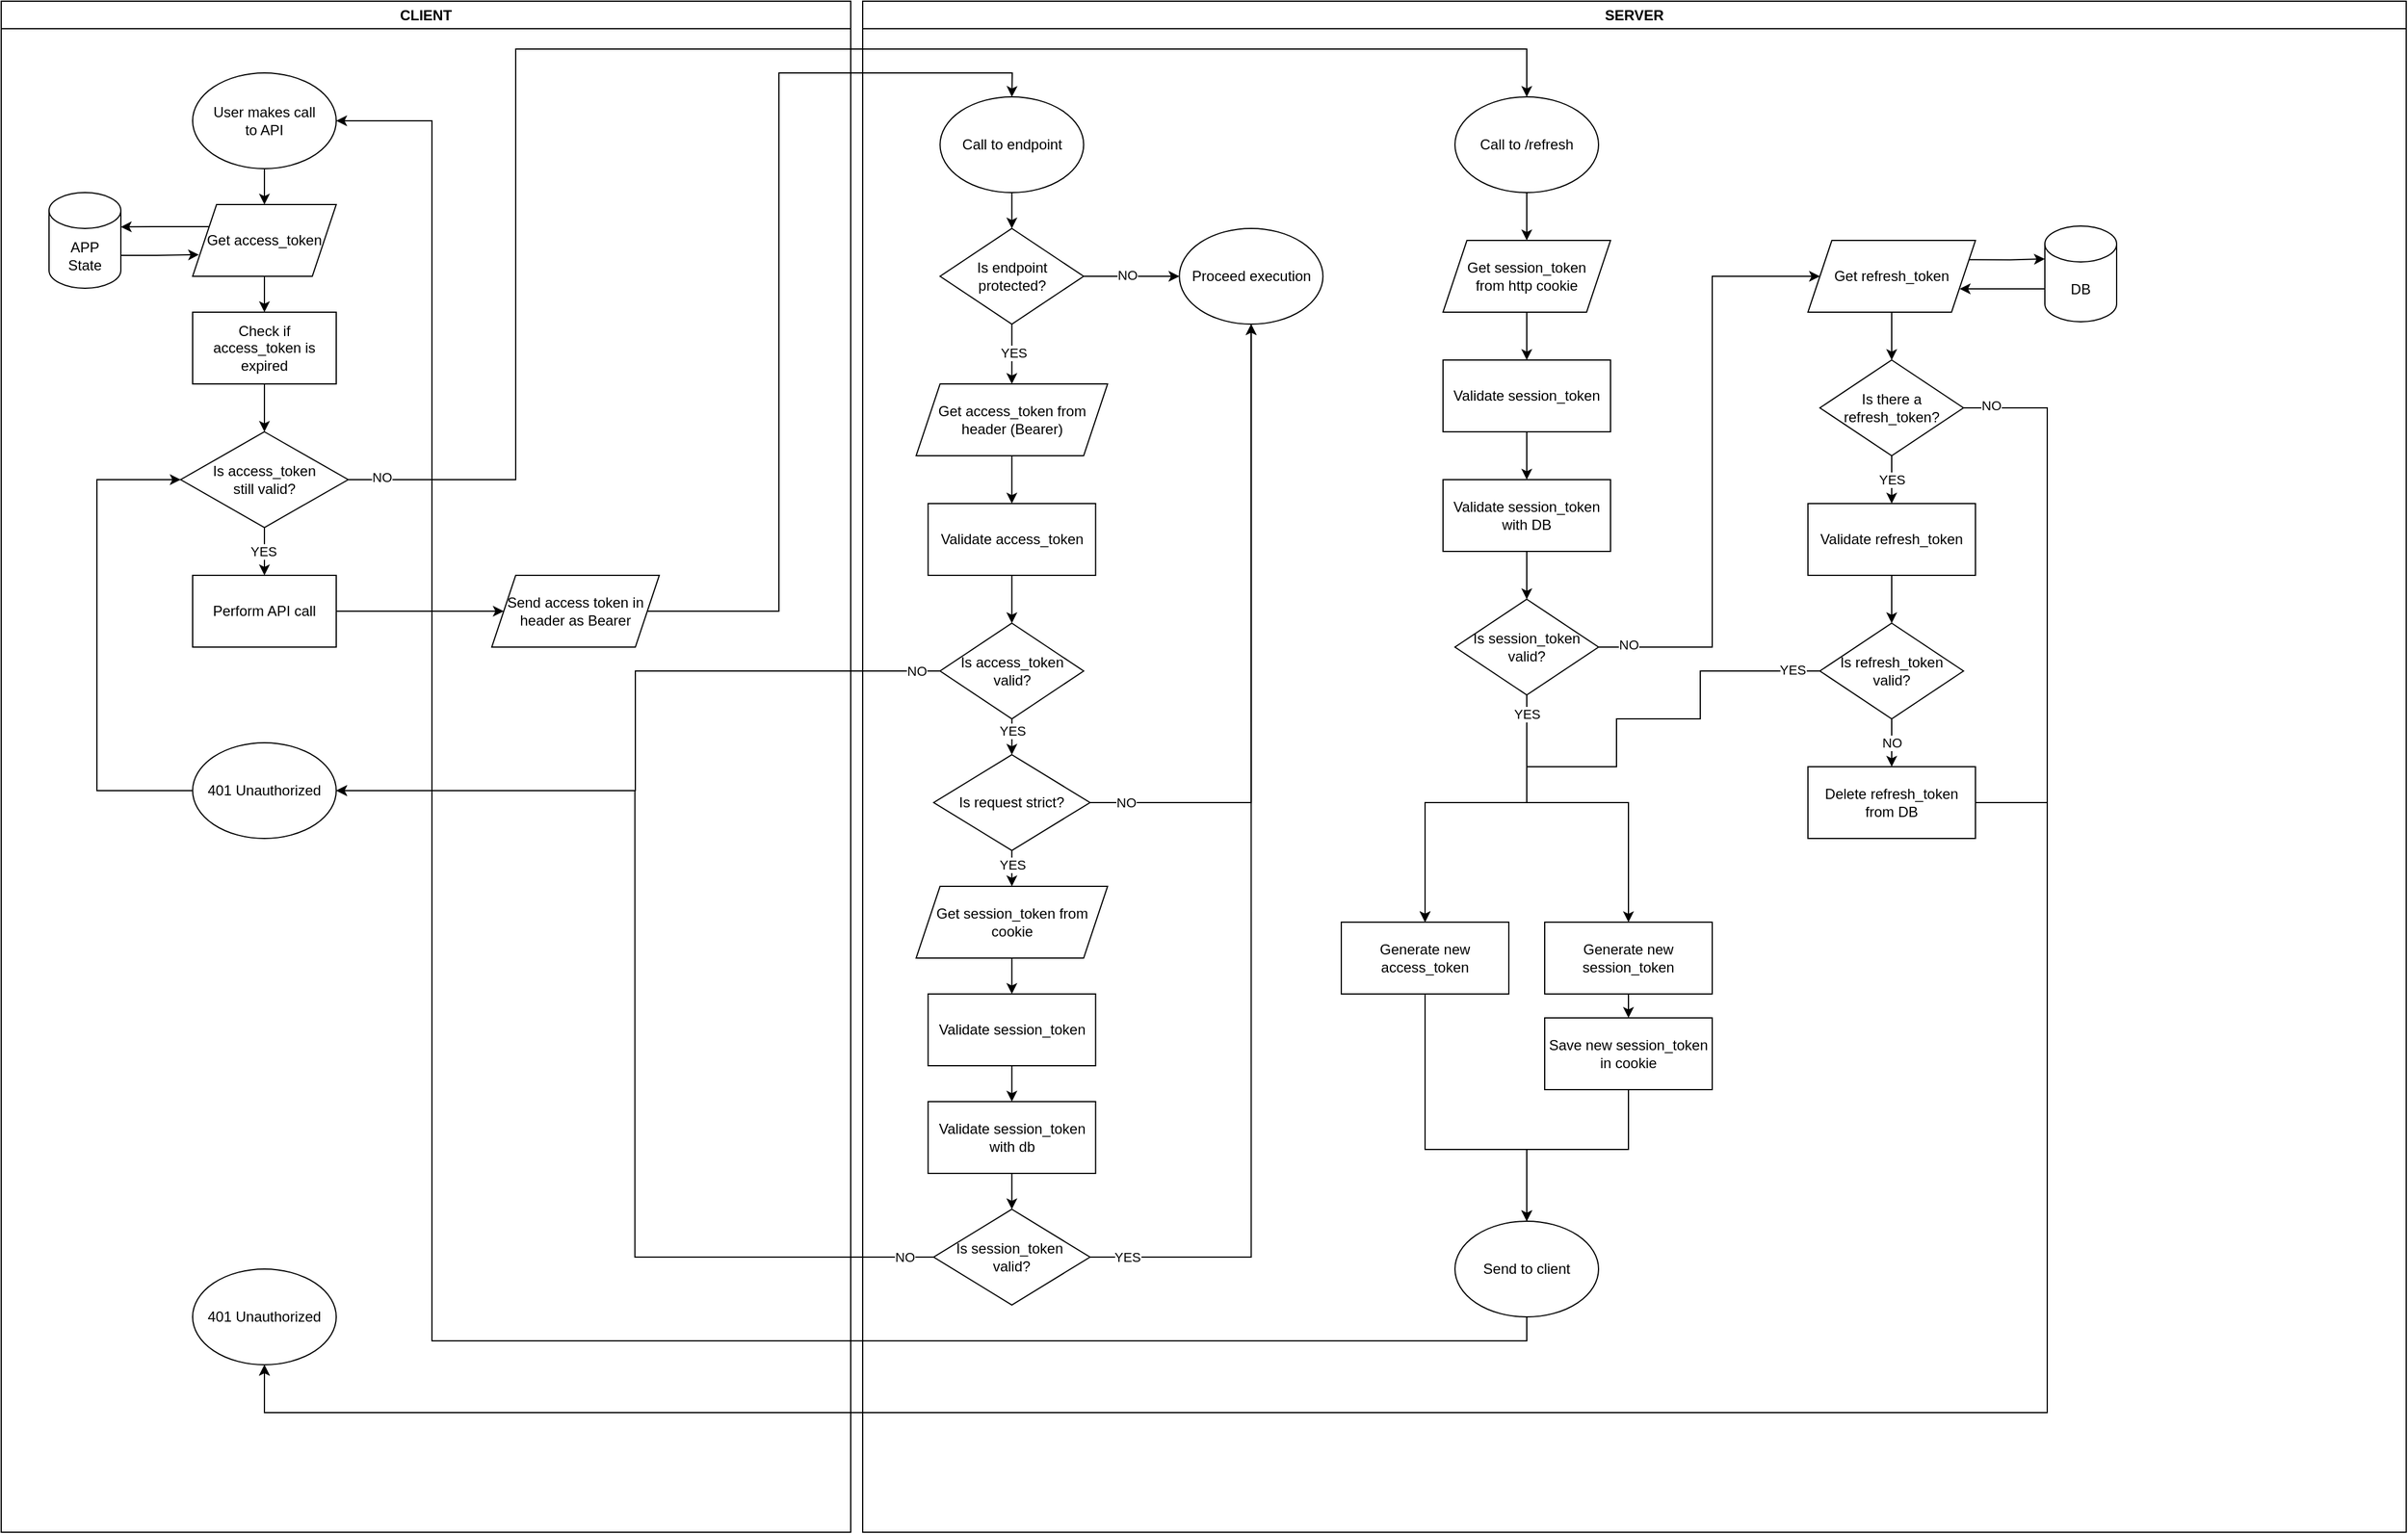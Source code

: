 <mxfile version="26.0.10">
  <diagram name="Pagina-1" id="DDUY1UNMeC0otpBhnB4u">
    <mxGraphModel dx="1554" dy="2152" grid="1" gridSize="10" guides="1" tooltips="1" connect="1" arrows="1" fold="1" page="1" pageScale="1" pageWidth="827" pageHeight="1169" math="0" shadow="0">
      <root>
        <mxCell id="0" />
        <mxCell id="1" parent="0" />
        <mxCell id="Vl5siXeR6WMwdlyUBJ0l-20" value="" style="edgeStyle=orthogonalEdgeStyle;rounded=0;orthogonalLoop=1;jettySize=auto;html=1;entryX=0.5;entryY=0;entryDx=0;entryDy=0;exitX=1;exitY=0.5;exitDx=0;exitDy=0;" parent="1" source="Vl5siXeR6WMwdlyUBJ0l-14" target="Vl5siXeR6WMwdlyUBJ0l-19" edge="1">
          <mxGeometry relative="1" as="geometry">
            <Array as="points">
              <mxPoint x="450" y="380" />
              <mxPoint x="450" y="20" />
              <mxPoint x="1295" y="20" />
            </Array>
          </mxGeometry>
        </mxCell>
        <mxCell id="Vl5siXeR6WMwdlyUBJ0l-236" value="NO" style="edgeLabel;html=1;align=center;verticalAlign=middle;resizable=0;points=[];" parent="Vl5siXeR6WMwdlyUBJ0l-20" vertex="1" connectable="0">
          <mxGeometry x="-0.958" y="2" relative="1" as="geometry">
            <mxPoint x="-1" as="offset" />
          </mxGeometry>
        </mxCell>
        <mxCell id="Vl5siXeR6WMwdlyUBJ0l-28" value="" style="endArrow=classic;html=1;rounded=0;exitX=1;exitY=0.5;exitDx=0;exitDy=0;entryX=0.5;entryY=0;entryDx=0;entryDy=0;" parent="1" source="Vl5siXeR6WMwdlyUBJ0l-36" target="Vl5siXeR6WMwdlyUBJ0l-24" edge="1">
          <mxGeometry relative="1" as="geometry">
            <mxPoint x="490" y="510" as="sourcePoint" />
            <mxPoint x="860" y="40" as="targetPoint" />
            <Array as="points">
              <mxPoint x="670" y="490" />
              <mxPoint x="670" y="40" />
              <mxPoint x="865" y="40" />
            </Array>
          </mxGeometry>
        </mxCell>
        <mxCell id="Vl5siXeR6WMwdlyUBJ0l-55" style="edgeStyle=orthogonalEdgeStyle;rounded=0;orthogonalLoop=1;jettySize=auto;html=1;entryX=1;entryY=0.5;entryDx=0;entryDy=0;" parent="1" source="Vl5siXeR6WMwdlyUBJ0l-50" target="Vl5siXeR6WMwdlyUBJ0l-54" edge="1">
          <mxGeometry relative="1" as="geometry">
            <Array as="points">
              <mxPoint x="550" y="540" />
              <mxPoint x="550" y="640" />
            </Array>
          </mxGeometry>
        </mxCell>
        <mxCell id="Vl5siXeR6WMwdlyUBJ0l-56" value="NO" style="edgeLabel;html=1;align=center;verticalAlign=middle;resizable=0;points=[];" parent="Vl5siXeR6WMwdlyUBJ0l-55" vertex="1" connectable="0">
          <mxGeometry x="0.047" y="-2" relative="1" as="geometry">
            <mxPoint x="237" y="-62" as="offset" />
          </mxGeometry>
        </mxCell>
        <mxCell id="Vl5siXeR6WMwdlyUBJ0l-57" value="SERVER" style="swimlane;whiteSpace=wrap;html=1;" parent="1" vertex="1">
          <mxGeometry x="740" y="-20" width="1290" height="1280" as="geometry">
            <mxRectangle x="740" y="-20" width="90" height="30" as="alternateBounds" />
          </mxGeometry>
        </mxCell>
        <mxCell id="Vl5siXeR6WMwdlyUBJ0l-77" style="edgeStyle=orthogonalEdgeStyle;rounded=0;orthogonalLoop=1;jettySize=auto;html=1;entryX=0.5;entryY=0;entryDx=0;entryDy=0;" parent="Vl5siXeR6WMwdlyUBJ0l-57" source="Vl5siXeR6WMwdlyUBJ0l-19" target="Vl5siXeR6WMwdlyUBJ0l-76" edge="1">
          <mxGeometry relative="1" as="geometry" />
        </mxCell>
        <mxCell id="Vl5siXeR6WMwdlyUBJ0l-19" value="Call to /refresh" style="ellipse;whiteSpace=wrap;html=1;" parent="Vl5siXeR6WMwdlyUBJ0l-57" vertex="1">
          <mxGeometry x="495" y="80" width="120" height="80" as="geometry" />
        </mxCell>
        <mxCell id="Vl5siXeR6WMwdlyUBJ0l-42" style="edgeStyle=orthogonalEdgeStyle;rounded=0;orthogonalLoop=1;jettySize=auto;html=1;exitX=0.5;exitY=1;exitDx=0;exitDy=0;entryX=0.5;entryY=0;entryDx=0;entryDy=0;" parent="Vl5siXeR6WMwdlyUBJ0l-57" source="Vl5siXeR6WMwdlyUBJ0l-24" target="Vl5siXeR6WMwdlyUBJ0l-38" edge="1">
          <mxGeometry relative="1" as="geometry" />
        </mxCell>
        <mxCell id="Vl5siXeR6WMwdlyUBJ0l-24" value="Call to endpoint" style="ellipse;whiteSpace=wrap;html=1;" parent="Vl5siXeR6WMwdlyUBJ0l-57" vertex="1">
          <mxGeometry x="64.67" y="80" width="120" height="80" as="geometry" />
        </mxCell>
        <mxCell id="Vl5siXeR6WMwdlyUBJ0l-40" value="" style="edgeStyle=orthogonalEdgeStyle;rounded=0;orthogonalLoop=1;jettySize=auto;html=1;entryX=0;entryY=0.5;entryDx=0;entryDy=0;" parent="Vl5siXeR6WMwdlyUBJ0l-57" source="Vl5siXeR6WMwdlyUBJ0l-38" target="Vl5siXeR6WMwdlyUBJ0l-43" edge="1">
          <mxGeometry relative="1" as="geometry">
            <mxPoint x="264.67" y="230" as="targetPoint" />
          </mxGeometry>
        </mxCell>
        <mxCell id="Vl5siXeR6WMwdlyUBJ0l-41" value="NO" style="edgeLabel;html=1;align=center;verticalAlign=middle;resizable=0;points=[];" parent="Vl5siXeR6WMwdlyUBJ0l-40" vertex="1" connectable="0">
          <mxGeometry x="-0.082" y="1" relative="1" as="geometry">
            <mxPoint as="offset" />
          </mxGeometry>
        </mxCell>
        <mxCell id="Vl5siXeR6WMwdlyUBJ0l-45" style="edgeStyle=orthogonalEdgeStyle;rounded=0;orthogonalLoop=1;jettySize=auto;html=1;exitX=0.5;exitY=1;exitDx=0;exitDy=0;entryX=0.5;entryY=0;entryDx=0;entryDy=0;" parent="Vl5siXeR6WMwdlyUBJ0l-57" source="Vl5siXeR6WMwdlyUBJ0l-38" target="Vl5siXeR6WMwdlyUBJ0l-44" edge="1">
          <mxGeometry relative="1" as="geometry" />
        </mxCell>
        <mxCell id="Vl5siXeR6WMwdlyUBJ0l-46" value="YES" style="edgeLabel;html=1;align=center;verticalAlign=middle;resizable=0;points=[];" parent="Vl5siXeR6WMwdlyUBJ0l-45" vertex="1" connectable="0">
          <mxGeometry x="-0.045" y="1" relative="1" as="geometry">
            <mxPoint as="offset" />
          </mxGeometry>
        </mxCell>
        <mxCell id="Vl5siXeR6WMwdlyUBJ0l-38" value="Is endpoint protected?" style="rhombus;whiteSpace=wrap;html=1;" parent="Vl5siXeR6WMwdlyUBJ0l-57" vertex="1">
          <mxGeometry x="64.67" y="190" width="120" height="80" as="geometry" />
        </mxCell>
        <mxCell id="Vl5siXeR6WMwdlyUBJ0l-43" value="Proceed execution" style="ellipse;whiteSpace=wrap;html=1;" parent="Vl5siXeR6WMwdlyUBJ0l-57" vertex="1">
          <mxGeometry x="264.67" y="190" width="120" height="80" as="geometry" />
        </mxCell>
        <mxCell id="Vl5siXeR6WMwdlyUBJ0l-48" style="edgeStyle=orthogonalEdgeStyle;rounded=0;orthogonalLoop=1;jettySize=auto;html=1;exitX=0.5;exitY=1;exitDx=0;exitDy=0;entryX=0.5;entryY=0;entryDx=0;entryDy=0;" parent="Vl5siXeR6WMwdlyUBJ0l-57" source="Vl5siXeR6WMwdlyUBJ0l-44" target="Vl5siXeR6WMwdlyUBJ0l-47" edge="1">
          <mxGeometry relative="1" as="geometry" />
        </mxCell>
        <mxCell id="Vl5siXeR6WMwdlyUBJ0l-44" value="Get access_token from header (Bearer)" style="shape=parallelogram;perimeter=parallelogramPerimeter;whiteSpace=wrap;html=1;fixedSize=1;" parent="Vl5siXeR6WMwdlyUBJ0l-57" vertex="1">
          <mxGeometry x="44.67" y="320" width="160" height="60" as="geometry" />
        </mxCell>
        <mxCell id="Vl5siXeR6WMwdlyUBJ0l-51" style="edgeStyle=orthogonalEdgeStyle;rounded=0;orthogonalLoop=1;jettySize=auto;html=1;exitX=0.5;exitY=1;exitDx=0;exitDy=0;entryX=0.5;entryY=0;entryDx=0;entryDy=0;" parent="Vl5siXeR6WMwdlyUBJ0l-57" source="Vl5siXeR6WMwdlyUBJ0l-47" target="Vl5siXeR6WMwdlyUBJ0l-50" edge="1">
          <mxGeometry relative="1" as="geometry" />
        </mxCell>
        <mxCell id="Vl5siXeR6WMwdlyUBJ0l-47" value="Validate access_&lt;span style=&quot;background-color: transparent; color: light-dark(rgb(0, 0, 0), rgb(255, 255, 255));&quot;&gt;token&lt;/span&gt;" style="rounded=0;whiteSpace=wrap;html=1;" parent="Vl5siXeR6WMwdlyUBJ0l-57" vertex="1">
          <mxGeometry x="54.67" y="420" width="140" height="60" as="geometry" />
        </mxCell>
        <mxCell id="Vl5siXeR6WMwdlyUBJ0l-79" value="YES" style="edgeStyle=orthogonalEdgeStyle;rounded=0;orthogonalLoop=1;jettySize=auto;html=1;entryX=0.5;entryY=0;entryDx=0;entryDy=0;" parent="Vl5siXeR6WMwdlyUBJ0l-57" source="Vl5siXeR6WMwdlyUBJ0l-50" target="Vl5siXeR6WMwdlyUBJ0l-78" edge="1">
          <mxGeometry x="0.2" relative="1" as="geometry">
            <mxPoint as="offset" />
          </mxGeometry>
        </mxCell>
        <mxCell id="Vl5siXeR6WMwdlyUBJ0l-50" value="Is access_&lt;span style=&quot;background-color: transparent; color: light-dark(rgb(0, 0, 0), rgb(255, 255, 255));&quot;&gt;token valid?&lt;/span&gt;" style="rhombus;whiteSpace=wrap;html=1;" parent="Vl5siXeR6WMwdlyUBJ0l-57" vertex="1">
          <mxGeometry x="64.67" y="520" width="120" height="80" as="geometry" />
        </mxCell>
        <mxCell id="Vl5siXeR6WMwdlyUBJ0l-142" style="edgeStyle=orthogonalEdgeStyle;rounded=0;orthogonalLoop=1;jettySize=auto;html=1;exitX=0.5;exitY=1;exitDx=0;exitDy=0;entryX=0.5;entryY=0;entryDx=0;entryDy=0;" parent="Vl5siXeR6WMwdlyUBJ0l-57" source="Vl5siXeR6WMwdlyUBJ0l-76" edge="1">
          <mxGeometry relative="1" as="geometry">
            <mxPoint x="555" y="300" as="targetPoint" />
          </mxGeometry>
        </mxCell>
        <mxCell id="Vl5siXeR6WMwdlyUBJ0l-76" value="Get session_token&lt;div&gt;from http cookie&lt;/div&gt;" style="shape=parallelogram;perimeter=parallelogramPerimeter;whiteSpace=wrap;html=1;fixedSize=1;" parent="Vl5siXeR6WMwdlyUBJ0l-57" vertex="1">
          <mxGeometry x="485" y="200" width="140" height="60" as="geometry" />
        </mxCell>
        <mxCell id="Vl5siXeR6WMwdlyUBJ0l-80" style="edgeStyle=orthogonalEdgeStyle;rounded=0;orthogonalLoop=1;jettySize=auto;html=1;exitX=1;exitY=0.5;exitDx=0;exitDy=0;entryX=0.5;entryY=1;entryDx=0;entryDy=0;" parent="Vl5siXeR6WMwdlyUBJ0l-57" source="Vl5siXeR6WMwdlyUBJ0l-78" target="Vl5siXeR6WMwdlyUBJ0l-43" edge="1">
          <mxGeometry relative="1" as="geometry" />
        </mxCell>
        <mxCell id="Vl5siXeR6WMwdlyUBJ0l-81" value="NO" style="edgeLabel;html=1;align=center;verticalAlign=middle;resizable=0;points=[];" parent="Vl5siXeR6WMwdlyUBJ0l-80" vertex="1" connectable="0">
          <mxGeometry x="-0.867" y="1" relative="1" as="geometry">
            <mxPoint x="-6" y="1" as="offset" />
          </mxGeometry>
        </mxCell>
        <mxCell id="Vl5siXeR6WMwdlyUBJ0l-105" value="YES" style="edgeStyle=orthogonalEdgeStyle;rounded=0;orthogonalLoop=1;jettySize=auto;html=1;" parent="Vl5siXeR6WMwdlyUBJ0l-57" source="Vl5siXeR6WMwdlyUBJ0l-78" target="Vl5siXeR6WMwdlyUBJ0l-104" edge="1">
          <mxGeometry x="-0.334" relative="1" as="geometry">
            <mxPoint y="2" as="offset" />
          </mxGeometry>
        </mxCell>
        <mxCell id="Vl5siXeR6WMwdlyUBJ0l-78" value="Is request strict?" style="rhombus;whiteSpace=wrap;html=1;" parent="Vl5siXeR6WMwdlyUBJ0l-57" vertex="1">
          <mxGeometry x="59.34" y="630" width="130.66" height="80" as="geometry" />
        </mxCell>
        <mxCell id="Vl5siXeR6WMwdlyUBJ0l-130" style="edgeStyle=orthogonalEdgeStyle;rounded=0;orthogonalLoop=1;jettySize=auto;html=1;exitX=0.5;exitY=1;exitDx=0;exitDy=0;entryX=0.5;entryY=0;entryDx=0;entryDy=0;" parent="Vl5siXeR6WMwdlyUBJ0l-57" source="Vl5siXeR6WMwdlyUBJ0l-104" target="Vl5siXeR6WMwdlyUBJ0l-129" edge="1">
          <mxGeometry relative="1" as="geometry" />
        </mxCell>
        <mxCell id="Vl5siXeR6WMwdlyUBJ0l-104" value="Get session_token from cookie" style="shape=parallelogram;perimeter=parallelogramPerimeter;whiteSpace=wrap;html=1;fixedSize=1;" parent="Vl5siXeR6WMwdlyUBJ0l-57" vertex="1">
          <mxGeometry x="44.67" y="740" width="160" height="60" as="geometry" />
        </mxCell>
        <mxCell id="Vl5siXeR6WMwdlyUBJ0l-132" style="edgeStyle=orthogonalEdgeStyle;rounded=0;orthogonalLoop=1;jettySize=auto;html=1;exitX=0.5;exitY=1;exitDx=0;exitDy=0;entryX=0.5;entryY=0;entryDx=0;entryDy=0;" parent="Vl5siXeR6WMwdlyUBJ0l-57" source="Vl5siXeR6WMwdlyUBJ0l-129" target="Vl5siXeR6WMwdlyUBJ0l-131" edge="1">
          <mxGeometry relative="1" as="geometry" />
        </mxCell>
        <mxCell id="Vl5siXeR6WMwdlyUBJ0l-129" value="Validate session_&lt;span style=&quot;background-color: transparent; color: light-dark(rgb(0, 0, 0), rgb(255, 255, 255));&quot;&gt;token&lt;/span&gt;" style="rounded=0;whiteSpace=wrap;html=1;" parent="Vl5siXeR6WMwdlyUBJ0l-57" vertex="1">
          <mxGeometry x="54.67" y="830" width="140" height="60" as="geometry" />
        </mxCell>
        <mxCell id="Vl5siXeR6WMwdlyUBJ0l-134" style="edgeStyle=orthogonalEdgeStyle;rounded=0;orthogonalLoop=1;jettySize=auto;html=1;exitX=0.5;exitY=1;exitDx=0;exitDy=0;entryX=0.5;entryY=0;entryDx=0;entryDy=0;" parent="Vl5siXeR6WMwdlyUBJ0l-57" source="Vl5siXeR6WMwdlyUBJ0l-131" target="Vl5siXeR6WMwdlyUBJ0l-133" edge="1">
          <mxGeometry relative="1" as="geometry" />
        </mxCell>
        <mxCell id="Vl5siXeR6WMwdlyUBJ0l-131" value="Validate session_token with db" style="rounded=0;whiteSpace=wrap;html=1;" parent="Vl5siXeR6WMwdlyUBJ0l-57" vertex="1">
          <mxGeometry x="54.67" y="920" width="140" height="60" as="geometry" />
        </mxCell>
        <mxCell id="Vl5siXeR6WMwdlyUBJ0l-135" style="edgeStyle=orthogonalEdgeStyle;rounded=0;orthogonalLoop=1;jettySize=auto;html=1;exitX=1;exitY=0.5;exitDx=0;exitDy=0;entryX=0.5;entryY=1;entryDx=0;entryDy=0;" parent="Vl5siXeR6WMwdlyUBJ0l-57" source="Vl5siXeR6WMwdlyUBJ0l-133" target="Vl5siXeR6WMwdlyUBJ0l-43" edge="1">
          <mxGeometry relative="1" as="geometry">
            <mxPoint x="310" y="690" as="targetPoint" />
            <mxPoint x="184.67" y="1055" as="sourcePoint" />
          </mxGeometry>
        </mxCell>
        <mxCell id="Vl5siXeR6WMwdlyUBJ0l-137" value="YES" style="edgeLabel;html=1;align=center;verticalAlign=middle;resizable=0;points=[];" parent="Vl5siXeR6WMwdlyUBJ0l-135" vertex="1" connectable="0">
          <mxGeometry x="-0.905" y="3" relative="1" as="geometry">
            <mxPoint x="-13" y="3" as="offset" />
          </mxGeometry>
        </mxCell>
        <mxCell id="Vl5siXeR6WMwdlyUBJ0l-133" value="Is session_token&amp;nbsp;&lt;div&gt;valid?&lt;/div&gt;" style="rhombus;whiteSpace=wrap;html=1;" parent="Vl5siXeR6WMwdlyUBJ0l-57" vertex="1">
          <mxGeometry x="59.34" y="1010" width="130.66" height="80" as="geometry" />
        </mxCell>
        <mxCell id="Vl5siXeR6WMwdlyUBJ0l-211" style="edgeStyle=orthogonalEdgeStyle;rounded=0;orthogonalLoop=1;jettySize=auto;html=1;exitX=0.5;exitY=1;exitDx=0;exitDy=0;entryX=0.5;entryY=0;entryDx=0;entryDy=0;" parent="Vl5siXeR6WMwdlyUBJ0l-57" source="Vl5siXeR6WMwdlyUBJ0l-176" target="Vl5siXeR6WMwdlyUBJ0l-210" edge="1">
          <mxGeometry relative="1" as="geometry" />
        </mxCell>
        <mxCell id="Vl5siXeR6WMwdlyUBJ0l-176" value="Validate session_token" style="rounded=0;whiteSpace=wrap;html=1;" parent="Vl5siXeR6WMwdlyUBJ0l-57" vertex="1">
          <mxGeometry x="485" y="300" width="140" height="60" as="geometry" />
        </mxCell>
        <mxCell id="Vl5siXeR6WMwdlyUBJ0l-214" style="edgeStyle=orthogonalEdgeStyle;rounded=0;orthogonalLoop=1;jettySize=auto;html=1;entryX=0.5;entryY=0;entryDx=0;entryDy=0;" parent="Vl5siXeR6WMwdlyUBJ0l-57" source="Vl5siXeR6WMwdlyUBJ0l-210" target="Vl5siXeR6WMwdlyUBJ0l-212" edge="1">
          <mxGeometry relative="1" as="geometry" />
        </mxCell>
        <mxCell id="Vl5siXeR6WMwdlyUBJ0l-210" value="Validate session_token&lt;div&gt;with DB&lt;/div&gt;" style="rounded=0;whiteSpace=wrap;html=1;" parent="Vl5siXeR6WMwdlyUBJ0l-57" vertex="1">
          <mxGeometry x="485" y="400" width="140" height="60" as="geometry" />
        </mxCell>
        <mxCell id="Vl5siXeR6WMwdlyUBJ0l-215" value="" style="edgeStyle=orthogonalEdgeStyle;rounded=0;orthogonalLoop=1;jettySize=auto;html=1;exitX=0.5;exitY=1;exitDx=0;exitDy=0;entryX=0.5;entryY=0;entryDx=0;entryDy=0;" parent="Vl5siXeR6WMwdlyUBJ0l-57" source="Vl5siXeR6WMwdlyUBJ0l-212" target="Vl5siXeR6WMwdlyUBJ0l-213" edge="1">
          <mxGeometry x="-0.742" y="10" relative="1" as="geometry">
            <Array as="points">
              <mxPoint x="555" y="670" />
              <mxPoint x="640" y="670" />
            </Array>
            <mxPoint as="offset" />
          </mxGeometry>
        </mxCell>
        <mxCell id="Vl5siXeR6WMwdlyUBJ0l-217" style="edgeStyle=orthogonalEdgeStyle;rounded=0;orthogonalLoop=1;jettySize=auto;html=1;exitX=0.5;exitY=1;exitDx=0;exitDy=0;entryX=0.5;entryY=0;entryDx=0;entryDy=0;" parent="Vl5siXeR6WMwdlyUBJ0l-57" source="Vl5siXeR6WMwdlyUBJ0l-212" target="Vl5siXeR6WMwdlyUBJ0l-216" edge="1">
          <mxGeometry relative="1" as="geometry">
            <Array as="points">
              <mxPoint x="555" y="670" />
              <mxPoint x="470" y="670" />
            </Array>
          </mxGeometry>
        </mxCell>
        <mxCell id="Vl5siXeR6WMwdlyUBJ0l-218" value="YES" style="edgeLabel;html=1;align=center;verticalAlign=middle;resizable=0;points=[];" parent="Vl5siXeR6WMwdlyUBJ0l-217" vertex="1" connectable="0">
          <mxGeometry x="-0.884" relative="1" as="geometry">
            <mxPoint as="offset" />
          </mxGeometry>
        </mxCell>
        <mxCell id="Vl5siXeR6WMwdlyUBJ0l-231" style="edgeStyle=orthogonalEdgeStyle;rounded=0;orthogonalLoop=1;jettySize=auto;html=1;entryX=0;entryY=0.5;entryDx=0;entryDy=0;" parent="Vl5siXeR6WMwdlyUBJ0l-57" source="Vl5siXeR6WMwdlyUBJ0l-212" target="Vl5siXeR6WMwdlyUBJ0l-230" edge="1">
          <mxGeometry relative="1" as="geometry">
            <Array as="points">
              <mxPoint x="710" y="540" />
              <mxPoint x="710" y="230" />
            </Array>
          </mxGeometry>
        </mxCell>
        <mxCell id="Vl5siXeR6WMwdlyUBJ0l-232" value="NO" style="edgeLabel;html=1;align=center;verticalAlign=middle;resizable=0;points=[];" parent="Vl5siXeR6WMwdlyUBJ0l-231" vertex="1" connectable="0">
          <mxGeometry x="-0.901" y="2" relative="1" as="geometry">
            <mxPoint as="offset" />
          </mxGeometry>
        </mxCell>
        <mxCell id="Vl5siXeR6WMwdlyUBJ0l-212" value="Is session_token valid?" style="rhombus;whiteSpace=wrap;html=1;" parent="Vl5siXeR6WMwdlyUBJ0l-57" vertex="1">
          <mxGeometry x="495" y="500" width="120" height="80" as="geometry" />
        </mxCell>
        <mxCell id="Vl5siXeR6WMwdlyUBJ0l-224" style="edgeStyle=orthogonalEdgeStyle;rounded=0;orthogonalLoop=1;jettySize=auto;html=1;exitX=0.5;exitY=1;exitDx=0;exitDy=0;entryX=0.5;entryY=0;entryDx=0;entryDy=0;" parent="Vl5siXeR6WMwdlyUBJ0l-57" source="Vl5siXeR6WMwdlyUBJ0l-213" target="Vl5siXeR6WMwdlyUBJ0l-223" edge="1">
          <mxGeometry relative="1" as="geometry" />
        </mxCell>
        <mxCell id="Vl5siXeR6WMwdlyUBJ0l-213" value="Generate new session_token" style="rounded=0;whiteSpace=wrap;html=1;" parent="Vl5siXeR6WMwdlyUBJ0l-57" vertex="1">
          <mxGeometry x="570" y="770" width="140" height="60" as="geometry" />
        </mxCell>
        <mxCell id="Vl5siXeR6WMwdlyUBJ0l-226" style="edgeStyle=orthogonalEdgeStyle;rounded=0;orthogonalLoop=1;jettySize=auto;html=1;exitX=0.5;exitY=1;exitDx=0;exitDy=0;" parent="Vl5siXeR6WMwdlyUBJ0l-57" source="Vl5siXeR6WMwdlyUBJ0l-216" target="Vl5siXeR6WMwdlyUBJ0l-225" edge="1">
          <mxGeometry relative="1" as="geometry">
            <Array as="points">
              <mxPoint x="470" y="960" />
              <mxPoint x="555" y="960" />
            </Array>
          </mxGeometry>
        </mxCell>
        <mxCell id="Vl5siXeR6WMwdlyUBJ0l-216" value="Generate new access_token" style="rounded=0;whiteSpace=wrap;html=1;" parent="Vl5siXeR6WMwdlyUBJ0l-57" vertex="1">
          <mxGeometry x="400" y="770" width="140" height="60" as="geometry" />
        </mxCell>
        <mxCell id="Vl5siXeR6WMwdlyUBJ0l-227" style="edgeStyle=orthogonalEdgeStyle;rounded=0;orthogonalLoop=1;jettySize=auto;html=1;entryX=0.5;entryY=0;entryDx=0;entryDy=0;" parent="Vl5siXeR6WMwdlyUBJ0l-57" source="Vl5siXeR6WMwdlyUBJ0l-223" target="Vl5siXeR6WMwdlyUBJ0l-225" edge="1">
          <mxGeometry relative="1" as="geometry">
            <Array as="points">
              <mxPoint x="640" y="960" />
              <mxPoint x="555" y="960" />
            </Array>
          </mxGeometry>
        </mxCell>
        <mxCell id="Vl5siXeR6WMwdlyUBJ0l-223" value="Save new session_token in cookie" style="rounded=0;whiteSpace=wrap;html=1;" parent="Vl5siXeR6WMwdlyUBJ0l-57" vertex="1">
          <mxGeometry x="570" y="850" width="140" height="60" as="geometry" />
        </mxCell>
        <mxCell id="Vl5siXeR6WMwdlyUBJ0l-225" value="Send to client" style="ellipse;whiteSpace=wrap;html=1;" parent="Vl5siXeR6WMwdlyUBJ0l-57" vertex="1">
          <mxGeometry x="495" y="1020" width="120" height="80" as="geometry" />
        </mxCell>
        <mxCell id="Vl5siXeR6WMwdlyUBJ0l-234" style="edgeStyle=orthogonalEdgeStyle;rounded=0;orthogonalLoop=1;jettySize=auto;html=1;exitX=1;exitY=0.25;exitDx=0;exitDy=0;entryX=0;entryY=0;entryDx=0;entryDy=27.5;entryPerimeter=0;" parent="Vl5siXeR6WMwdlyUBJ0l-57" source="Vl5siXeR6WMwdlyUBJ0l-230" target="Vl5siXeR6WMwdlyUBJ0l-233" edge="1">
          <mxGeometry relative="1" as="geometry">
            <mxPoint x="980" y="216" as="targetPoint" />
          </mxGeometry>
        </mxCell>
        <mxCell id="Vl5siXeR6WMwdlyUBJ0l-238" value="YES" style="edgeStyle=orthogonalEdgeStyle;rounded=0;orthogonalLoop=1;jettySize=auto;html=1;" parent="Vl5siXeR6WMwdlyUBJ0l-57" source="Vl5siXeR6WMwdlyUBJ0l-239" target="Vl5siXeR6WMwdlyUBJ0l-237" edge="1">
          <mxGeometry relative="1" as="geometry" />
        </mxCell>
        <mxCell id="Vl5siXeR6WMwdlyUBJ0l-230" value="Get refresh_token" style="shape=parallelogram;perimeter=parallelogramPerimeter;whiteSpace=wrap;html=1;fixedSize=1;" parent="Vl5siXeR6WMwdlyUBJ0l-57" vertex="1">
          <mxGeometry x="790" y="200" width="140" height="60" as="geometry" />
        </mxCell>
        <mxCell id="Vl5siXeR6WMwdlyUBJ0l-233" value="DB" style="shape=cylinder3;whiteSpace=wrap;html=1;boundedLbl=1;backgroundOutline=1;size=15;" parent="Vl5siXeR6WMwdlyUBJ0l-57" vertex="1">
          <mxGeometry x="988" y="188" width="60" height="80" as="geometry" />
        </mxCell>
        <mxCell id="Vl5siXeR6WMwdlyUBJ0l-235" style="edgeStyle=orthogonalEdgeStyle;rounded=0;orthogonalLoop=1;jettySize=auto;html=1;exitX=0;exitY=0;exitDx=0;exitDy=52.5;exitPerimeter=0;entryX=0.906;entryY=0.675;entryDx=0;entryDy=0;entryPerimeter=0;" parent="Vl5siXeR6WMwdlyUBJ0l-57" source="Vl5siXeR6WMwdlyUBJ0l-233" target="Vl5siXeR6WMwdlyUBJ0l-230" edge="1">
          <mxGeometry relative="1" as="geometry" />
        </mxCell>
        <mxCell id="Vl5siXeR6WMwdlyUBJ0l-245" style="edgeStyle=orthogonalEdgeStyle;rounded=0;orthogonalLoop=1;jettySize=auto;html=1;exitX=0.5;exitY=1;exitDx=0;exitDy=0;entryX=0.5;entryY=0;entryDx=0;entryDy=0;" parent="Vl5siXeR6WMwdlyUBJ0l-57" source="Vl5siXeR6WMwdlyUBJ0l-237" target="Vl5siXeR6WMwdlyUBJ0l-244" edge="1">
          <mxGeometry relative="1" as="geometry" />
        </mxCell>
        <mxCell id="Vl5siXeR6WMwdlyUBJ0l-237" value="Validate refresh_token" style="rounded=0;whiteSpace=wrap;html=1;" parent="Vl5siXeR6WMwdlyUBJ0l-57" vertex="1">
          <mxGeometry x="790" y="420" width="140" height="60" as="geometry" />
        </mxCell>
        <mxCell id="Vl5siXeR6WMwdlyUBJ0l-240" value="" style="edgeStyle=orthogonalEdgeStyle;rounded=0;orthogonalLoop=1;jettySize=auto;html=1;" parent="Vl5siXeR6WMwdlyUBJ0l-57" source="Vl5siXeR6WMwdlyUBJ0l-230" target="Vl5siXeR6WMwdlyUBJ0l-239" edge="1">
          <mxGeometry relative="1" as="geometry">
            <mxPoint x="1600" y="240" as="sourcePoint" />
            <mxPoint x="1600" y="370" as="targetPoint" />
          </mxGeometry>
        </mxCell>
        <mxCell id="Vl5siXeR6WMwdlyUBJ0l-239" value="Is there a refresh_token?" style="rhombus;whiteSpace=wrap;html=1;" parent="Vl5siXeR6WMwdlyUBJ0l-57" vertex="1">
          <mxGeometry x="800" y="300" width="120" height="80" as="geometry" />
        </mxCell>
        <mxCell id="Vl5siXeR6WMwdlyUBJ0l-247" value="NO" style="edgeStyle=orthogonalEdgeStyle;rounded=0;orthogonalLoop=1;jettySize=auto;html=1;exitX=0.5;exitY=1;exitDx=0;exitDy=0;" parent="Vl5siXeR6WMwdlyUBJ0l-57" source="Vl5siXeR6WMwdlyUBJ0l-244" target="Vl5siXeR6WMwdlyUBJ0l-246" edge="1">
          <mxGeometry relative="1" as="geometry" />
        </mxCell>
        <mxCell id="Vl5siXeR6WMwdlyUBJ0l-251" style="edgeStyle=orthogonalEdgeStyle;rounded=0;orthogonalLoop=1;jettySize=auto;html=1;entryX=0.5;entryY=0;entryDx=0;entryDy=0;exitX=0;exitY=0.5;exitDx=0;exitDy=0;" parent="Vl5siXeR6WMwdlyUBJ0l-57" source="Vl5siXeR6WMwdlyUBJ0l-244" target="Vl5siXeR6WMwdlyUBJ0l-216" edge="1">
          <mxGeometry relative="1" as="geometry">
            <mxPoint x="760" y="560" as="sourcePoint" />
            <mxPoint x="600" y="770" as="targetPoint" />
            <Array as="points">
              <mxPoint x="700" y="560" />
              <mxPoint x="700" y="600" />
              <mxPoint x="630" y="600" />
              <mxPoint x="630" y="640" />
              <mxPoint x="555" y="640" />
              <mxPoint x="555" y="670" />
              <mxPoint x="470" y="670" />
            </Array>
          </mxGeometry>
        </mxCell>
        <mxCell id="Vl5siXeR6WMwdlyUBJ0l-252" value="YES" style="edgeLabel;html=1;align=center;verticalAlign=middle;resizable=0;points=[];" parent="Vl5siXeR6WMwdlyUBJ0l-251" vertex="1" connectable="0">
          <mxGeometry x="-0.914" y="-1" relative="1" as="geometry">
            <mxPoint as="offset" />
          </mxGeometry>
        </mxCell>
        <mxCell id="Vl5siXeR6WMwdlyUBJ0l-244" value="Is refresh_token valid?" style="rhombus;whiteSpace=wrap;html=1;" parent="Vl5siXeR6WMwdlyUBJ0l-57" vertex="1">
          <mxGeometry x="800" y="520" width="120" height="80" as="geometry" />
        </mxCell>
        <mxCell id="Vl5siXeR6WMwdlyUBJ0l-246" value="Delete refresh_token from DB" style="rounded=0;whiteSpace=wrap;html=1;" parent="Vl5siXeR6WMwdlyUBJ0l-57" vertex="1">
          <mxGeometry x="790" y="640" width="140" height="60" as="geometry" />
        </mxCell>
        <mxCell id="Vl5siXeR6WMwdlyUBJ0l-75" value="CLIENT" style="swimlane;whiteSpace=wrap;html=1;" parent="1" vertex="1">
          <mxGeometry x="20" y="-20" width="710" height="1280" as="geometry" />
        </mxCell>
        <mxCell id="Vl5siXeR6WMwdlyUBJ0l-4" style="edgeStyle=orthogonalEdgeStyle;rounded=0;orthogonalLoop=1;jettySize=auto;html=1;exitX=0.5;exitY=1;exitDx=0;exitDy=0;entryX=0.5;entryY=0;entryDx=0;entryDy=0;" parent="Vl5siXeR6WMwdlyUBJ0l-75" source="Vl5siXeR6WMwdlyUBJ0l-1" target="Vl5siXeR6WMwdlyUBJ0l-2" edge="1">
          <mxGeometry relative="1" as="geometry" />
        </mxCell>
        <mxCell id="Vl5siXeR6WMwdlyUBJ0l-1" value="User makes call&lt;div&gt;to API&lt;/div&gt;" style="ellipse;whiteSpace=wrap;html=1;" parent="Vl5siXeR6WMwdlyUBJ0l-75" vertex="1">
          <mxGeometry x="160" y="60" width="120" height="80" as="geometry" />
        </mxCell>
        <mxCell id="Vl5siXeR6WMwdlyUBJ0l-15" value="" style="edgeStyle=orthogonalEdgeStyle;rounded=0;orthogonalLoop=1;jettySize=auto;html=1;" parent="Vl5siXeR6WMwdlyUBJ0l-75" source="Vl5siXeR6WMwdlyUBJ0l-16" target="Vl5siXeR6WMwdlyUBJ0l-14" edge="1">
          <mxGeometry relative="1" as="geometry" />
        </mxCell>
        <mxCell id="Vl5siXeR6WMwdlyUBJ0l-2" value="Get access_&lt;span style=&quot;background-color: transparent; color: light-dark(rgb(0, 0, 0), rgb(255, 255, 255));&quot;&gt;token&lt;/span&gt;" style="shape=parallelogram;perimeter=parallelogramPerimeter;whiteSpace=wrap;html=1;fixedSize=1;" parent="Vl5siXeR6WMwdlyUBJ0l-75" vertex="1">
          <mxGeometry x="160" y="170" width="120" height="60" as="geometry" />
        </mxCell>
        <mxCell id="Vl5siXeR6WMwdlyUBJ0l-11" style="edgeStyle=orthogonalEdgeStyle;rounded=0;orthogonalLoop=1;jettySize=auto;html=1;exitX=0;exitY=0.25;exitDx=0;exitDy=0;entryX=1;entryY=0.359;entryDx=0;entryDy=0;entryPerimeter=0;" parent="Vl5siXeR6WMwdlyUBJ0l-75" source="Vl5siXeR6WMwdlyUBJ0l-2" target="Vl5siXeR6WMwdlyUBJ0l-5" edge="1">
          <mxGeometry relative="1" as="geometry" />
        </mxCell>
        <mxCell id="Vl5siXeR6WMwdlyUBJ0l-13" style="edgeStyle=orthogonalEdgeStyle;rounded=0;orthogonalLoop=1;jettySize=auto;html=1;exitX=1;exitY=0;exitDx=0;exitDy=52.5;exitPerimeter=0;entryX=0.044;entryY=0.699;entryDx=0;entryDy=0;entryPerimeter=0;" parent="Vl5siXeR6WMwdlyUBJ0l-75" source="Vl5siXeR6WMwdlyUBJ0l-5" target="Vl5siXeR6WMwdlyUBJ0l-2" edge="1">
          <mxGeometry relative="1" as="geometry" />
        </mxCell>
        <mxCell id="Vl5siXeR6WMwdlyUBJ0l-22" value="" style="edgeStyle=orthogonalEdgeStyle;rounded=0;orthogonalLoop=1;jettySize=auto;html=1;" parent="Vl5siXeR6WMwdlyUBJ0l-75" source="Vl5siXeR6WMwdlyUBJ0l-14" target="Vl5siXeR6WMwdlyUBJ0l-21" edge="1">
          <mxGeometry relative="1" as="geometry" />
        </mxCell>
        <mxCell id="Vl5siXeR6WMwdlyUBJ0l-23" value="YES" style="edgeLabel;html=1;align=center;verticalAlign=middle;resizable=0;points=[];" parent="Vl5siXeR6WMwdlyUBJ0l-22" vertex="1" connectable="0">
          <mxGeometry x="-0.033" y="-1" relative="1" as="geometry">
            <mxPoint as="offset" />
          </mxGeometry>
        </mxCell>
        <mxCell id="Vl5siXeR6WMwdlyUBJ0l-14" value="Is access_token&lt;div&gt;still valid?&lt;/div&gt;" style="rhombus;whiteSpace=wrap;html=1;" parent="Vl5siXeR6WMwdlyUBJ0l-75" vertex="1">
          <mxGeometry x="150" y="360" width="140" height="80" as="geometry" />
        </mxCell>
        <mxCell id="Vl5siXeR6WMwdlyUBJ0l-21" value="Perform API call" style="whiteSpace=wrap;html=1;" parent="Vl5siXeR6WMwdlyUBJ0l-75" vertex="1">
          <mxGeometry x="160" y="480" width="120" height="60" as="geometry" />
        </mxCell>
        <mxCell id="Vl5siXeR6WMwdlyUBJ0l-37" value="" style="endArrow=classic;html=1;rounded=0;exitX=1;exitY=0.5;exitDx=0;exitDy=0;entryX=0;entryY=0.5;entryDx=0;entryDy=0;" parent="Vl5siXeR6WMwdlyUBJ0l-75" source="Vl5siXeR6WMwdlyUBJ0l-21" target="Vl5siXeR6WMwdlyUBJ0l-36" edge="1">
          <mxGeometry relative="1" as="geometry">
            <mxPoint x="280" y="560" as="sourcePoint" />
            <mxPoint x="750" y="280" as="targetPoint" />
            <Array as="points" />
          </mxGeometry>
        </mxCell>
        <mxCell id="Vl5siXeR6WMwdlyUBJ0l-36" value="Send access token in header as Bearer" style="shape=parallelogram;perimeter=parallelogramPerimeter;whiteSpace=wrap;html=1;fixedSize=1;" parent="Vl5siXeR6WMwdlyUBJ0l-75" vertex="1">
          <mxGeometry x="410" y="480" width="140" height="60" as="geometry" />
        </mxCell>
        <mxCell id="Vl5siXeR6WMwdlyUBJ0l-138" style="edgeStyle=orthogonalEdgeStyle;rounded=0;orthogonalLoop=1;jettySize=auto;html=1;entryX=0;entryY=0.5;entryDx=0;entryDy=0;" parent="Vl5siXeR6WMwdlyUBJ0l-75" source="Vl5siXeR6WMwdlyUBJ0l-54" target="Vl5siXeR6WMwdlyUBJ0l-14" edge="1">
          <mxGeometry relative="1" as="geometry">
            <Array as="points">
              <mxPoint x="80" y="660" />
              <mxPoint x="80" y="400" />
            </Array>
          </mxGeometry>
        </mxCell>
        <mxCell id="Vl5siXeR6WMwdlyUBJ0l-54" value="401 Unauthorized" style="ellipse;whiteSpace=wrap;html=1;" parent="Vl5siXeR6WMwdlyUBJ0l-75" vertex="1">
          <mxGeometry x="160" y="620" width="120" height="80" as="geometry" />
        </mxCell>
        <mxCell id="Vl5siXeR6WMwdlyUBJ0l-5" value="APP&lt;div&gt;State&lt;/div&gt;" style="shape=cylinder3;whiteSpace=wrap;html=1;boundedLbl=1;backgroundOutline=1;size=15;" parent="Vl5siXeR6WMwdlyUBJ0l-75" vertex="1">
          <mxGeometry x="40" y="160" width="60" height="80" as="geometry" />
        </mxCell>
        <mxCell id="Vl5siXeR6WMwdlyUBJ0l-219" value="" style="edgeStyle=orthogonalEdgeStyle;rounded=0;orthogonalLoop=1;jettySize=auto;html=1;" parent="Vl5siXeR6WMwdlyUBJ0l-75" source="Vl5siXeR6WMwdlyUBJ0l-2" target="Vl5siXeR6WMwdlyUBJ0l-16" edge="1">
          <mxGeometry relative="1" as="geometry">
            <mxPoint x="240" y="210" as="sourcePoint" />
            <mxPoint x="240" y="380" as="targetPoint" />
          </mxGeometry>
        </mxCell>
        <mxCell id="Vl5siXeR6WMwdlyUBJ0l-16" value="Check if access_token is expired" style="whiteSpace=wrap;html=1;" parent="Vl5siXeR6WMwdlyUBJ0l-75" vertex="1">
          <mxGeometry x="160" y="260" width="120" height="60" as="geometry" />
        </mxCell>
        <mxCell id="Vl5siXeR6WMwdlyUBJ0l-241" value="401 Unauthorized" style="ellipse;whiteSpace=wrap;html=1;" parent="Vl5siXeR6WMwdlyUBJ0l-75" vertex="1">
          <mxGeometry x="160" y="1060" width="120" height="80" as="geometry" />
        </mxCell>
        <mxCell id="Vl5siXeR6WMwdlyUBJ0l-139" style="edgeStyle=orthogonalEdgeStyle;rounded=0;orthogonalLoop=1;jettySize=auto;html=1;entryX=1;entryY=0.5;entryDx=0;entryDy=0;" parent="1" source="Vl5siXeR6WMwdlyUBJ0l-133" target="Vl5siXeR6WMwdlyUBJ0l-54" edge="1">
          <mxGeometry relative="1" as="geometry" />
        </mxCell>
        <mxCell id="Vl5siXeR6WMwdlyUBJ0l-140" value="NO" style="edgeLabel;html=1;align=center;verticalAlign=middle;resizable=0;points=[];" parent="Vl5siXeR6WMwdlyUBJ0l-139" vertex="1" connectable="0">
          <mxGeometry x="-0.93" y="-2" relative="1" as="geometry">
            <mxPoint x="6" y="2" as="offset" />
          </mxGeometry>
        </mxCell>
        <mxCell id="Vl5siXeR6WMwdlyUBJ0l-229" style="edgeStyle=orthogonalEdgeStyle;rounded=0;orthogonalLoop=1;jettySize=auto;html=1;" parent="1" source="Vl5siXeR6WMwdlyUBJ0l-225" target="Vl5siXeR6WMwdlyUBJ0l-1" edge="1">
          <mxGeometry relative="1" as="geometry">
            <Array as="points">
              <mxPoint x="1295" y="1100" />
              <mxPoint x="380" y="1100" />
              <mxPoint x="380" y="80" />
            </Array>
          </mxGeometry>
        </mxCell>
        <mxCell id="Vl5siXeR6WMwdlyUBJ0l-242" value="" style="edgeStyle=orthogonalEdgeStyle;rounded=0;orthogonalLoop=1;jettySize=auto;html=1;entryX=0.5;entryY=1;entryDx=0;entryDy=0;" parent="1" source="Vl5siXeR6WMwdlyUBJ0l-239" target="Vl5siXeR6WMwdlyUBJ0l-241" edge="1">
          <mxGeometry relative="1" as="geometry">
            <Array as="points">
              <mxPoint x="1730" y="320" />
              <mxPoint x="1730" y="1160" />
              <mxPoint x="240" y="1160" />
            </Array>
          </mxGeometry>
        </mxCell>
        <mxCell id="Vl5siXeR6WMwdlyUBJ0l-243" value="NO" style="edgeLabel;html=1;align=center;verticalAlign=middle;resizable=0;points=[];" parent="Vl5siXeR6WMwdlyUBJ0l-242" vertex="1" connectable="0">
          <mxGeometry x="-0.981" y="2" relative="1" as="geometry">
            <mxPoint as="offset" />
          </mxGeometry>
        </mxCell>
        <mxCell id="Vl5siXeR6WMwdlyUBJ0l-249" style="edgeStyle=orthogonalEdgeStyle;rounded=0;orthogonalLoop=1;jettySize=auto;html=1;entryX=0.5;entryY=1;entryDx=0;entryDy=0;" parent="1" source="Vl5siXeR6WMwdlyUBJ0l-246" target="Vl5siXeR6WMwdlyUBJ0l-241" edge="1">
          <mxGeometry relative="1" as="geometry">
            <Array as="points">
              <mxPoint x="1730" y="650" />
              <mxPoint x="1730" y="1160" />
              <mxPoint x="240" y="1160" />
            </Array>
          </mxGeometry>
        </mxCell>
      </root>
    </mxGraphModel>
  </diagram>
</mxfile>
